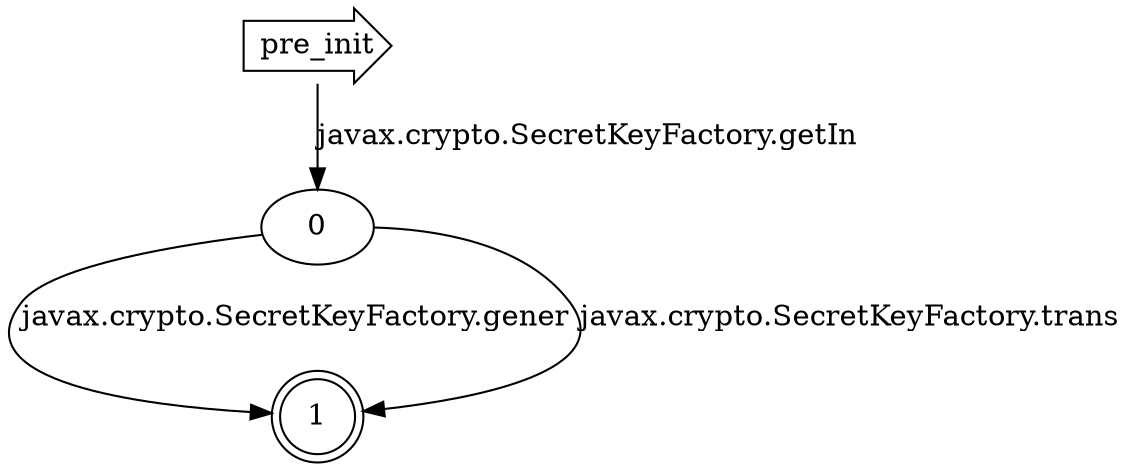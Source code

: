 digraph F { 
pre_init[shape = rarrow]
1[shape = doublecircle]
pre_init -> 0 [label="javax.crypto.SecretKeyFactory.getIn"];
0 -> 1 [label="javax.crypto.SecretKeyFactory.gener"];
0 -> 1 [label="javax.crypto.SecretKeyFactory.trans"];
}